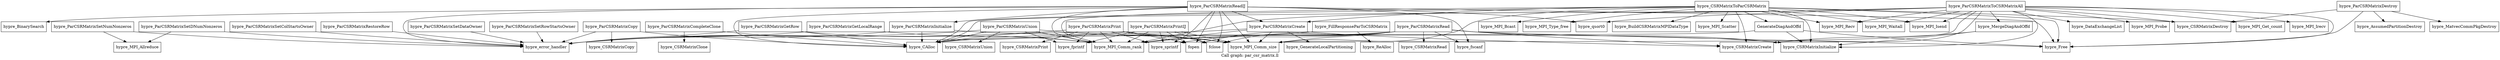 digraph "Call graph: par_csr_matrix.ll" {
	label="Call graph: par_csr_matrix.ll";

	Node0x557f63a720f0 [shape=record,label="{hypre_ParCSRMatrixCreate}"];
	Node0x557f63a720f0 -> Node0x557f63a1da60;
	Node0x557f63a720f0 -> Node0x557f63a1a5d0;
	Node0x557f63a720f0 -> Node0x557f63a11f50;
	Node0x557f63a720f0 -> Node0x557f639b6360;
	Node0x557f63a720f0 -> Node0x557f63a28fc0;
	Node0x557f63a1da60 [shape=record,label="{hypre_CAlloc}"];
	Node0x557f63a1a5d0 [shape=record,label="{hypre_MPI_Comm_rank}"];
	Node0x557f63a11f50 [shape=record,label="{hypre_MPI_Comm_size}"];
	Node0x557f639b6360 [shape=record,label="{hypre_GenerateLocalPartitioning}"];
	Node0x557f63a28fc0 [shape=record,label="{hypre_CSRMatrixCreate}"];
	Node0x557f63a40770 [shape=record,label="{hypre_error_handler}"];
	Node0x557f63a3d1b0 [shape=record,label="{hypre_ParCSRMatrixDestroy}"];
	Node0x557f63a3d1b0 -> Node0x557f63a378d0;
	Node0x557f63a3d1b0 -> Node0x557f63a2c010;
	Node0x557f63a3d1b0 -> Node0x557f63a3eed0;
	Node0x557f63a3d1b0 -> Node0x557f63a2b710;
	Node0x557f63a378d0 [shape=record,label="{hypre_CSRMatrixDestroy}"];
	Node0x557f63a2c010 [shape=record,label="{hypre_Free}"];
	Node0x557f63a2b710 [shape=record,label="{hypre_MatvecCommPkgDestroy}"];
	Node0x557f63a3eed0 [shape=record,label="{hypre_AssumedPartitionDestroy}"];
	Node0x557f63a618e0 [shape=record,label="{hypre_ParCSRMatrixInitialize}"];
	Node0x557f63a618e0 -> Node0x557f63a40770;
	Node0x557f63a618e0 -> Node0x557f63a4f300;
	Node0x557f63a618e0 -> Node0x557f63a1da60;
	Node0x557f63967cb0 [shape=record,label="{hypre_sprintf}"];
	Node0x557f63963b40 [shape=record,label="{fopen}"];
	Node0x557f639647b0 [shape=record,label="{hypre_fscanf}"];
	Node0x557f639655a0 [shape=record,label="{fclose}"];
	Node0x557f63969b20 [shape=record,label="{hypre_CSRMatrixRead}"];
	Node0x557f63a4f300 [shape=record,label="{hypre_CSRMatrixInitialize}"];
	Node0x557f63a4e7d0 [shape=record,label="{hypre_ParCSRMatrixSetNumNonzeros}"];
	Node0x557f63a4e7d0 -> Node0x557f63a40770;
	Node0x557f63a4e7d0 -> Node0x557f639a28f0;
	Node0x557f639a28f0 [shape=record,label="{hypre_MPI_Allreduce}"];
	Node0x557f63997a00 [shape=record,label="{hypre_ParCSRMatrixSetDNumNonzeros}"];
	Node0x557f63997a00 -> Node0x557f63a40770;
	Node0x557f63997a00 -> Node0x557f639a28f0;
	Node0x557f6398cc50 [shape=record,label="{hypre_ParCSRMatrixSetDataOwner}"];
	Node0x557f6398cc50 -> Node0x557f63a40770;
	Node0x557f639861f0 [shape=record,label="{hypre_ParCSRMatrixSetRowStartsOwner}"];
	Node0x557f639861f0 -> Node0x557f63a40770;
	Node0x557f63a75330 [shape=record,label="{hypre_ParCSRMatrixSetColStartsOwner}"];
	Node0x557f63a75330 -> Node0x557f63a40770;
	Node0x557f63995360 [shape=record,label="{hypre_ParCSRMatrixRead}"];
	Node0x557f63995360 -> Node0x557f63a1a5d0;
	Node0x557f63995360 -> Node0x557f63a11f50;
	Node0x557f63995360 -> Node0x557f63a1da60;
	Node0x557f63995360 -> Node0x557f63a4f300;
	Node0x557f63995360 -> Node0x557f63967cb0;
	Node0x557f63995360 -> Node0x557f63a28fc0;
	Node0x557f63995360 -> Node0x557f63969b20;
	Node0x557f63995360 -> Node0x557f63963b40;
	Node0x557f63995360 -> Node0x557f639647b0;
	Node0x557f63995360 -> Node0x557f63a2c010;
	Node0x557f63995360 -> Node0x557f639655a0;
	Node0x557f6396bff0 [shape=record,label="{hypre_ParCSRMatrixPrint}"];
	Node0x557f6396bff0 -> Node0x557f63a40770;
	Node0x557f6396bff0 -> Node0x557f63a1a5d0;
	Node0x557f6396bff0 -> Node0x557f63a11f50;
	Node0x557f6396bff0 -> Node0x557f63967cb0;
	Node0x557f6396bff0 -> Node0x557f639655a0;
	Node0x557f6396bff0 -> Node0x557f6396e0d0;
	Node0x557f6396bff0 -> Node0x557f63985de0;
	Node0x557f6396bff0 -> Node0x557f63963b40;
	Node0x557f63985de0 [shape=record,label="{hypre_CSRMatrixPrint}"];
	Node0x557f6396e0d0 [shape=record,label="{hypre_fprintf}"];
	Node0x557f6396fb00 [shape=record,label="{hypre_ParCSRMatrixPrintIJ}"];
	Node0x557f6396fb00 -> Node0x557f63a40770;
	Node0x557f6396fb00 -> Node0x557f63a1a5d0;
	Node0x557f6396fb00 -> Node0x557f63a11f50;
	Node0x557f6396fb00 -> Node0x557f63967cb0;
	Node0x557f6396fb00 -> Node0x557f63963b40;
	Node0x557f6396fb00 -> Node0x557f639655a0;
	Node0x557f6396fb00 -> Node0x557f6396e0d0;
	Node0x557f63971c60 [shape=record,label="{hypre_ParCSRMatrixReadIJ}"];
	Node0x557f63971c60 -> Node0x557f63a11f50;
	Node0x557f63971c60 -> Node0x557f63a1a5d0;
	Node0x557f63971c60 -> Node0x557f63967cb0;
	Node0x557f63971c60 -> Node0x557f63963b40;
	Node0x557f63971c60 -> Node0x557f63a40770;
	Node0x557f63971c60 -> Node0x557f639647b0;
	Node0x557f63971c60 -> Node0x557f63a2c010;
	Node0x557f63971c60 -> Node0x557f63973a90;
	Node0x557f63971c60 -> Node0x557f63a1da60;
	Node0x557f63971c60 -> Node0x557f63972b80;
	Node0x557f63971c60 -> Node0x557f639655a0;
	Node0x557f63971c60 -> Node0x557f63a618e0;
	Node0x557f63971c60 -> Node0x557f63a720f0;
	Node0x557f63972b80 [shape=record,label="{hypre_qsort0}"];
	Node0x557f63973a90 [shape=record,label="{hypre_BinarySearch}"];
	Node0x557f63984030 [shape=record,label="{hypre_ParCSRMatrixGetLocalRange}"];
	Node0x557f63984030 -> Node0x557f63a40770;
	Node0x557f63984030 -> Node0x557f63a1a5d0;
	Node0x557f63975710 [shape=record,label="{hypre_ParCSRMatrixGetRow}"];
	Node0x557f63975710 -> Node0x557f63a40770;
	Node0x557f63975710 -> Node0x557f63a1a5d0;
	Node0x557f63975710 -> Node0x557f63a1da60;
	Node0x557f63976120 [shape=record,label="{hypre_ParCSRMatrixRestoreRow}"];
	Node0x557f63976120 -> Node0x557f63a40770;
	Node0x557f63977440 [shape=record,label="{hypre_CSRMatrixToParCSRMatrix}"];
	Node0x557f63977440 -> Node0x557f63a1a5d0;
	Node0x557f63977440 -> Node0x557f63a11f50;
	Node0x557f63977440 -> Node0x557f63a1da60;
	Node0x557f63977440 -> Node0x557f63978330;
	Node0x557f63977440 -> Node0x557f63a2c010;
	Node0x557f63977440 -> Node0x557f63a378d0;
	Node0x557f63977440 -> Node0x557f63982b50;
	Node0x557f63977440 -> Node0x557f6397ef20;
	Node0x557f63977440 -> Node0x557f63981250;
	Node0x557f63977440 -> Node0x557f6397b860;
	Node0x557f63977440 -> Node0x557f63a4f300;
	Node0x557f63977440 -> Node0x557f63a720f0;
	Node0x557f63977440 -> Node0x557f639800f0;
	Node0x557f63977440 -> Node0x557f6397a700;
	Node0x557f63977440 -> Node0x557f63a28fc0;
	Node0x557f63977440 -> Node0x557f6397dd80;
	Node0x557f63978330 [shape=record,label="{hypre_MPI_Bcast}"];
	Node0x557f6397a700 [shape=record,label="{hypre_MPI_Scatter}"];
	Node0x557f6397b860 [shape=record,label="{hypre_BuildCSRMatrixMPIDataType}"];
	Node0x557f6397dd80 [shape=record,label="{hypre_MPI_Isend}"];
	Node0x557f6397ef20 [shape=record,label="{hypre_MPI_Type_free}"];
	Node0x557f639800f0 [shape=record,label="{hypre_MPI_Waitall}"];
	Node0x557f63981250 [shape=record,label="{hypre_MPI_Recv}"];
	Node0x557f63982b50 [shape=record,label="{GenerateDiagAndOffd}"];
	Node0x557f63982b50 -> Node0x557f63a4f300;
	Node0x557f63982b50 -> Node0x557f63a1da60;
	Node0x557f63982b50 -> Node0x557f63a2c010;
	Node0x557f63986ad0 [shape=record,label="{hypre_MergeDiagAndOffd}"];
	Node0x557f63986ad0 -> Node0x557f63a28fc0;
	Node0x557f63986ad0 -> Node0x557f63a4f300;
	Node0x557f63988610 [shape=record,label="{hypre_ParCSRMatrixToCSRMatrixAll}"];
	Node0x557f63988610 -> Node0x557f63a11f50;
	Node0x557f63988610 -> Node0x557f63a1a5d0;
	Node0x557f63988610 -> Node0x557f63986ad0;
	Node0x557f63988610 -> Node0x557f63a1da60;
	Node0x557f63988610 -> Node0x557f63a2c010;
	Node0x557f63988610 -> Node0x557f63a378d0;
	Node0x557f63988610 -> Node0x557f63989330;
	Node0x557f63988610 -> Node0x557f63995210;
	Node0x557f63988610 -> Node0x557f63992f70;
	Node0x557f63988610 -> Node0x557f639800f0;
	Node0x557f63988610 -> Node0x557f63981250;
	Node0x557f63988610 -> Node0x557f6397dd80;
	Node0x557f63988610 -> Node0x557f63993430;
	Node0x557f63988610 -> Node0x557f63a4f300;
	Node0x557f63988610 -> Node0x557f63a28fc0;
	Node0x557f63988610 -> Node0x557f63972b80;
	Node0x557f63993aa0 [shape=record,label="{hypre_FillResponseParToCSRMatrix}"];
	Node0x557f63993aa0 -> Node0x557f63a1a5d0;
	Node0x557f63993aa0 -> Node0x557f63994d40;
	Node0x557f63995210 [shape=record,label="{hypre_MPI_Probe}"];
	Node0x557f63992f70 [shape=record,label="{hypre_MPI_Get_count}"];
	Node0x557f63989330 [shape=record,label="{hypre_DataExchangeList}"];
	Node0x557f63993430 [shape=record,label="{hypre_MPI_Irecv}"];
	Node0x557f63996af0 [shape=record,label="{hypre_ParCSRMatrixCopy}"];
	Node0x557f63996af0 -> Node0x557f63a40770;
	Node0x557f63996af0 -> Node0x557f63a1da60;
	Node0x557f63996af0 -> Node0x557f63997c90;
	Node0x557f63997c90 [shape=record,label="{hypre_CSRMatrixCopy}"];
	Node0x557f63994d40 [shape=record,label="{hypre_ReAlloc}"];
	Node0x557f6399bd80 [shape=record,label="{hypre_ParCSRMatrixCompleteClone}"];
	Node0x557f6399bd80 -> Node0x557f63a1da60;
	Node0x557f6399bd80 -> Node0x557f6399c770;
	Node0x557f6399c770 [shape=record,label="{hypre_CSRMatrixClone}"];
	Node0x557f639a24f0 [shape=record,label="{hypre_ParCSRMatrixUnion}"];
	Node0x557f639a24f0 -> Node0x557f63a1a5d0;
	Node0x557f639a24f0 -> Node0x557f63a11f50;
	Node0x557f639a24f0 -> Node0x557f63a1da60;
	Node0x557f639a24f0 -> Node0x557f6396e0d0;
	Node0x557f639a24f0 -> Node0x557f63a40770;
	Node0x557f639a24f0 -> Node0x557f639a5060;
	Node0x557f639a5060 [shape=record,label="{hypre_CSRMatrixUnion}"];
}
